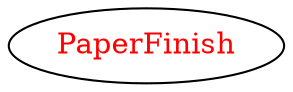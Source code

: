digraph dependencyGraph {
 concentrate=true;
 ranksep="2.0";
 rankdir="LR"; 
 splines="ortho";
"PaperFinish" [fontcolor="red"];
}